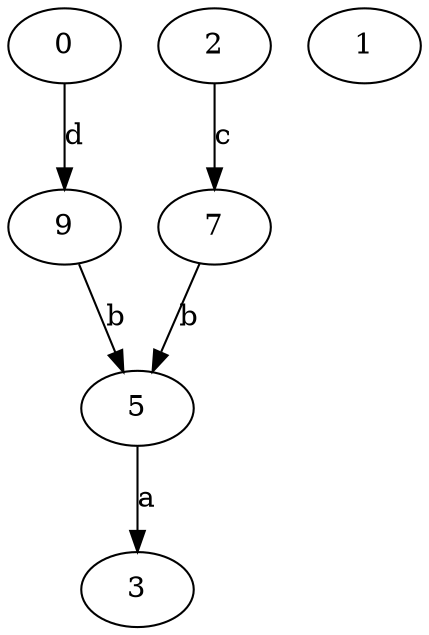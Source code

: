 strict digraph  {
0;
2;
1;
3;
5;
7;
9;
0 -> 9  [label=d];
2 -> 7  [label=c];
5 -> 3  [label=a];
7 -> 5  [label=b];
9 -> 5  [label=b];
}
